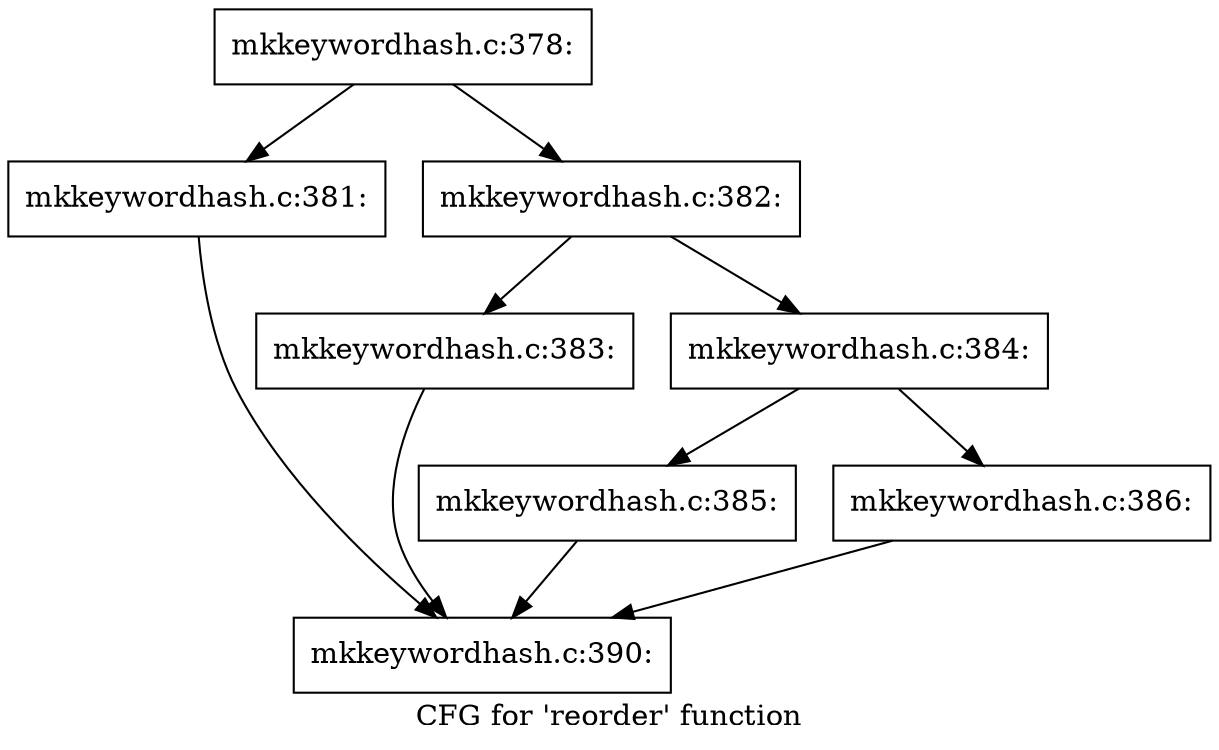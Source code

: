 digraph "CFG for 'reorder' function" {
	label="CFG for 'reorder' function";

	Node0x564cb6720e90 [shape=record,label="{mkkeywordhash.c:378:}"];
	Node0x564cb6720e90 -> Node0x564cb66ba170;
	Node0x564cb6720e90 -> Node0x564cb66ba1c0;
	Node0x564cb66ba170 [shape=record,label="{mkkeywordhash.c:381:}"];
	Node0x564cb66ba170 -> Node0x564cb66b9080;
	Node0x564cb66ba1c0 [shape=record,label="{mkkeywordhash.c:382:}"];
	Node0x564cb66ba1c0 -> Node0x564cb66baa10;
	Node0x564cb66ba1c0 -> Node0x564cb66baa60;
	Node0x564cb66baa10 [shape=record,label="{mkkeywordhash.c:383:}"];
	Node0x564cb66baa10 -> Node0x564cb66b9080;
	Node0x564cb66baa60 [shape=record,label="{mkkeywordhash.c:384:}"];
	Node0x564cb66baa60 -> Node0x564cb66bb050;
	Node0x564cb66baa60 -> Node0x564cb66bb0a0;
	Node0x564cb66bb050 [shape=record,label="{mkkeywordhash.c:385:}"];
	Node0x564cb66bb050 -> Node0x564cb66b9080;
	Node0x564cb66bb0a0 [shape=record,label="{mkkeywordhash.c:386:}"];
	Node0x564cb66bb0a0 -> Node0x564cb66b9080;
	Node0x564cb66b9080 [shape=record,label="{mkkeywordhash.c:390:}"];
}
